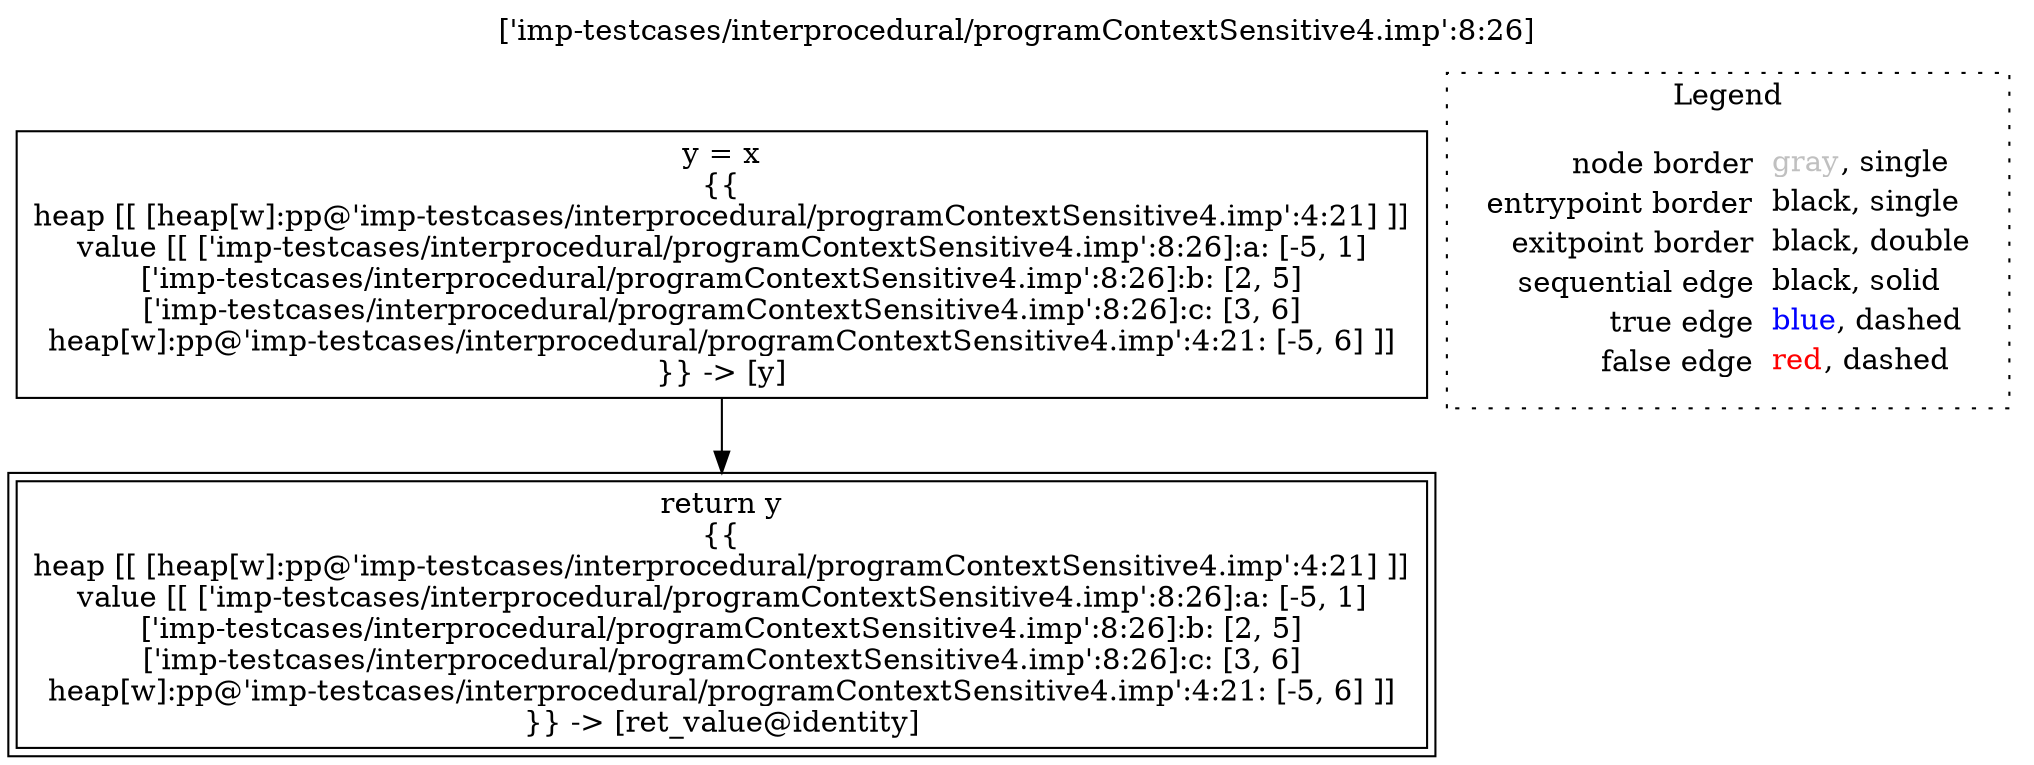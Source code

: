 digraph {
	labelloc="t";
	label="['imp-testcases/interprocedural/programContextSensitive4.imp':8:26]";
	"node0" [shape="rect",color="black",label=<y = x<BR/>{{<BR/>heap [[ [heap[w]:pp@'imp-testcases/interprocedural/programContextSensitive4.imp':4:21] ]]<BR/>value [[ ['imp-testcases/interprocedural/programContextSensitive4.imp':8:26]:a: [-5, 1]<BR/>['imp-testcases/interprocedural/programContextSensitive4.imp':8:26]:b: [2, 5]<BR/>['imp-testcases/interprocedural/programContextSensitive4.imp':8:26]:c: [3, 6]<BR/>heap[w]:pp@'imp-testcases/interprocedural/programContextSensitive4.imp':4:21: [-5, 6] ]]<BR/>}} -&gt; [y]>];
	"node1" [shape="rect",color="black",peripheries="2",label=<return y<BR/>{{<BR/>heap [[ [heap[w]:pp@'imp-testcases/interprocedural/programContextSensitive4.imp':4:21] ]]<BR/>value [[ ['imp-testcases/interprocedural/programContextSensitive4.imp':8:26]:a: [-5, 1]<BR/>['imp-testcases/interprocedural/programContextSensitive4.imp':8:26]:b: [2, 5]<BR/>['imp-testcases/interprocedural/programContextSensitive4.imp':8:26]:c: [3, 6]<BR/>heap[w]:pp@'imp-testcases/interprocedural/programContextSensitive4.imp':4:21: [-5, 6] ]]<BR/>}} -&gt; [ret_value@identity]>];
	"node0" -> "node1" [color="black"];
subgraph cluster_legend {
	label="Legend";
	style=dotted;
	node [shape=plaintext];
	"legend" [label=<<table border="0" cellpadding="2" cellspacing="0" cellborder="0"><tr><td align="right">node border&nbsp;</td><td align="left"><font color="gray">gray</font>, single</td></tr><tr><td align="right">entrypoint border&nbsp;</td><td align="left"><font color="black">black</font>, single</td></tr><tr><td align="right">exitpoint border&nbsp;</td><td align="left"><font color="black">black</font>, double</td></tr><tr><td align="right">sequential edge&nbsp;</td><td align="left"><font color="black">black</font>, solid</td></tr><tr><td align="right">true edge&nbsp;</td><td align="left"><font color="blue">blue</font>, dashed</td></tr><tr><td align="right">false edge&nbsp;</td><td align="left"><font color="red">red</font>, dashed</td></tr></table>>];
}

}
